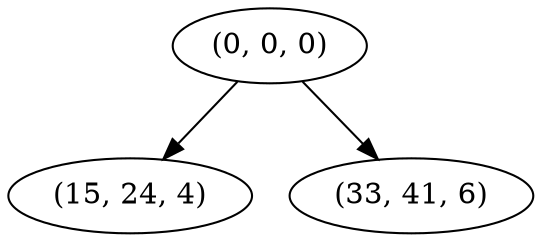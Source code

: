 digraph tree {
    "(0, 0, 0)";
    "(15, 24, 4)";
    "(33, 41, 6)";
    "(0, 0, 0)" -> "(15, 24, 4)";
    "(0, 0, 0)" -> "(33, 41, 6)";
}

